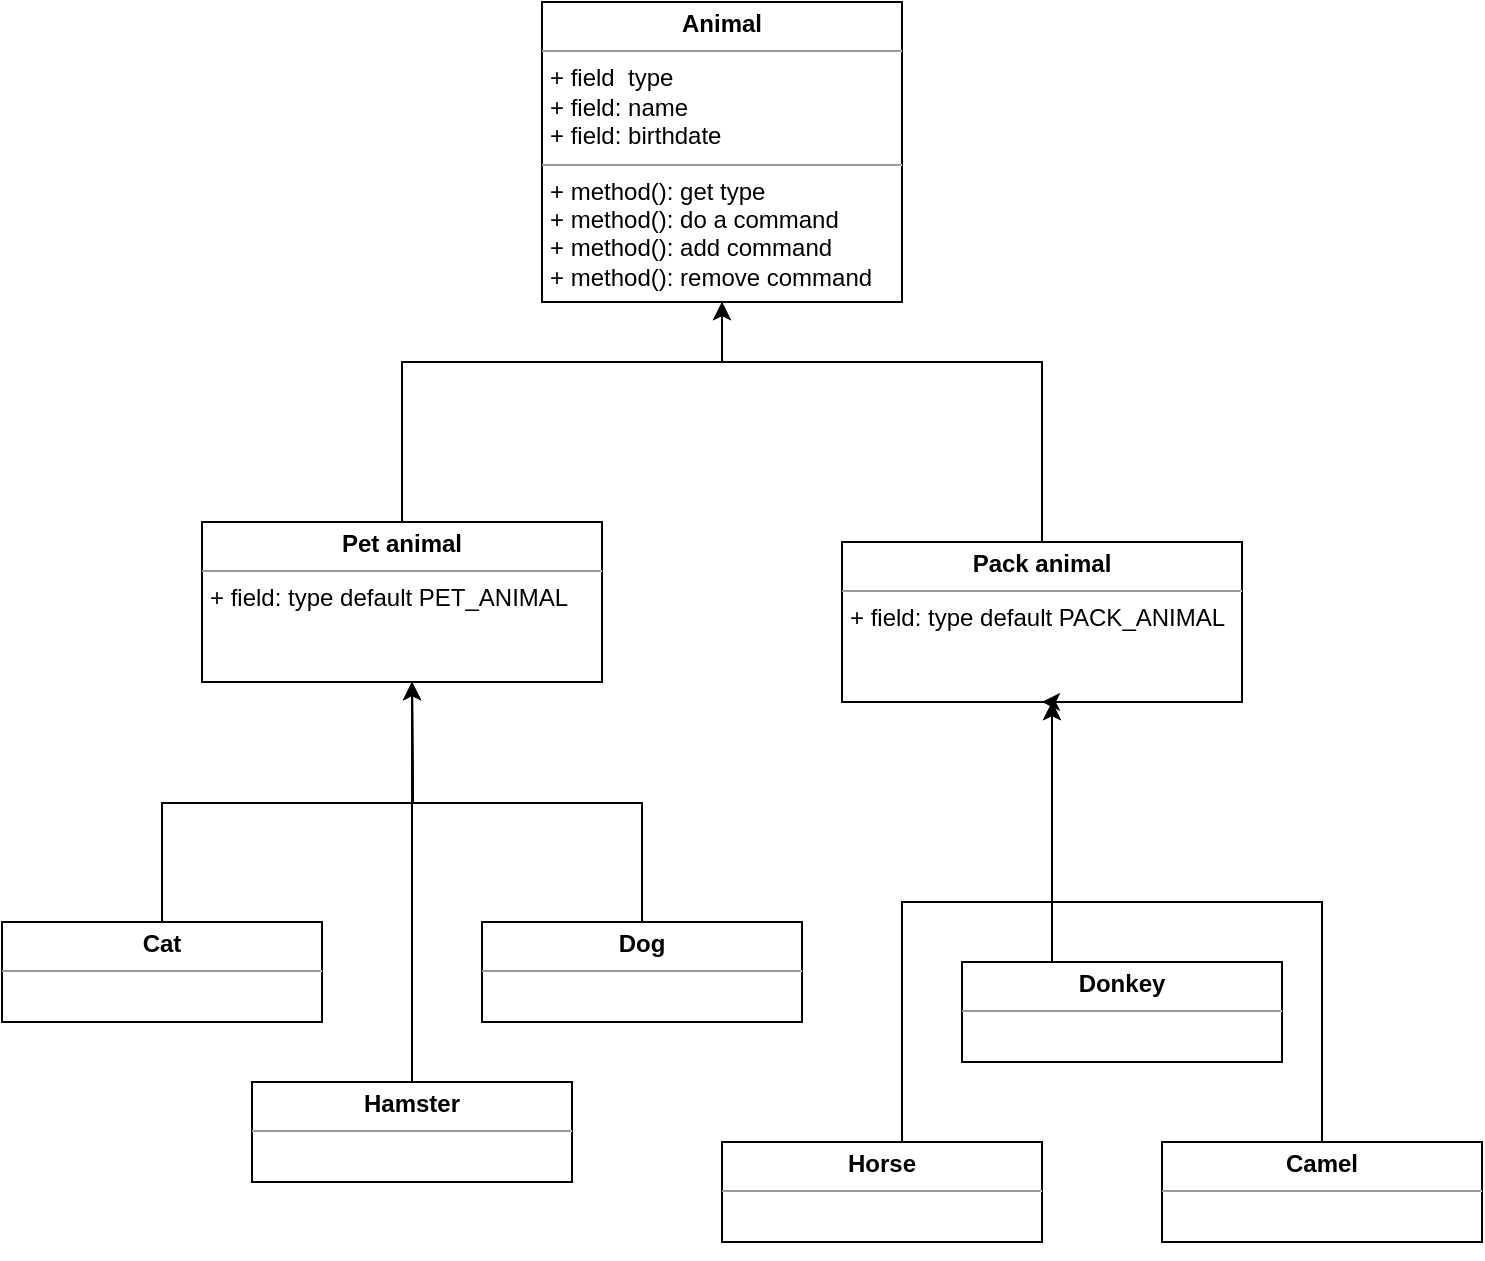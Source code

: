 <mxfile version="23.1.6" type="device">
  <diagram id="C5RBs43oDa-KdzZeNtuy" name="Page-1">
    <mxGraphModel dx="1434" dy="645" grid="1" gridSize="10" guides="1" tooltips="1" connect="1" arrows="1" fold="1" page="1" pageScale="1" pageWidth="827" pageHeight="1169" math="0" shadow="0">
      <root>
        <mxCell id="WIyWlLk6GJQsqaUBKTNV-0" />
        <mxCell id="WIyWlLk6GJQsqaUBKTNV-1" parent="WIyWlLk6GJQsqaUBKTNV-0" />
        <mxCell id="AS3Y_x1ZjfEU9-k8RaCw-20" style="edgeStyle=orthogonalEdgeStyle;rounded=0;orthogonalLoop=1;jettySize=auto;html=1;exitX=0.5;exitY=0;exitDx=0;exitDy=0;" parent="WIyWlLk6GJQsqaUBKTNV-1" target="AS3Y_x1ZjfEU9-k8RaCw-18" edge="1">
          <mxGeometry relative="1" as="geometry">
            <Array as="points">
              <mxPoint x="280" y="200" />
              <mxPoint x="440" y="200" />
            </Array>
            <mxPoint x="285" y="280" as="sourcePoint" />
          </mxGeometry>
        </mxCell>
        <mxCell id="AS3Y_x1ZjfEU9-k8RaCw-19" style="edgeStyle=orthogonalEdgeStyle;rounded=0;orthogonalLoop=1;jettySize=auto;html=1;exitX=0.5;exitY=0;exitDx=0;exitDy=0;" parent="WIyWlLk6GJQsqaUBKTNV-1" source="AS3Y_x1ZjfEU9-k8RaCw-6" target="AS3Y_x1ZjfEU9-k8RaCw-18" edge="1">
          <mxGeometry relative="1" as="geometry">
            <Array as="points">
              <mxPoint x="600" y="200" />
              <mxPoint x="440" y="200" />
            </Array>
          </mxGeometry>
        </mxCell>
        <mxCell id="AS3Y_x1ZjfEU9-k8RaCw-6" value="&lt;p style=&quot;margin:0px;margin-top:4px;text-align:center;&quot;&gt;&lt;b&gt;Pack animal&lt;/b&gt;&lt;/p&gt;&lt;hr size=&quot;1&quot;&gt;&lt;p style=&quot;margin:0px;margin-left:4px;&quot;&gt;+ field: type default PACK_ANIMAL&lt;br&gt;&lt;/p&gt;" style="verticalAlign=top;align=left;overflow=fill;fontSize=12;fontFamily=Helvetica;html=1;whiteSpace=wrap;" parent="WIyWlLk6GJQsqaUBKTNV-1" vertex="1">
          <mxGeometry x="500" y="290" width="200" height="80" as="geometry" />
        </mxCell>
        <mxCell id="AS3Y_x1ZjfEU9-k8RaCw-8" value="&lt;p style=&quot;margin:0px;margin-top:4px;text-align:center;&quot;&gt;&lt;b&gt;Cat&lt;/b&gt;&lt;/p&gt;&lt;hr size=&quot;1&quot;&gt;" style="verticalAlign=top;align=left;overflow=fill;fontSize=12;fontFamily=Helvetica;html=1;whiteSpace=wrap;" parent="WIyWlLk6GJQsqaUBKTNV-1" vertex="1">
          <mxGeometry x="80" y="480" width="160" height="50" as="geometry" />
        </mxCell>
        <mxCell id="AS3Y_x1ZjfEU9-k8RaCw-17" style="edgeStyle=orthogonalEdgeStyle;rounded=0;orthogonalLoop=1;jettySize=auto;html=1;exitX=0.5;exitY=0;exitDx=0;exitDy=0;" parent="WIyWlLk6GJQsqaUBKTNV-1" source="AS3Y_x1ZjfEU9-k8RaCw-9" edge="1">
          <mxGeometry relative="1" as="geometry">
            <mxPoint x="285" y="360" as="targetPoint" />
          </mxGeometry>
        </mxCell>
        <mxCell id="AS3Y_x1ZjfEU9-k8RaCw-9" value="&lt;p style=&quot;margin:0px;margin-top:4px;text-align:center;&quot;&gt;&lt;b&gt;Hamster&lt;/b&gt;&lt;/p&gt;&lt;hr size=&quot;1&quot;&gt;" style="verticalAlign=top;align=left;overflow=fill;fontSize=12;fontFamily=Helvetica;html=1;whiteSpace=wrap;" parent="WIyWlLk6GJQsqaUBKTNV-1" vertex="1">
          <mxGeometry x="205" y="560" width="160" height="50" as="geometry" />
        </mxCell>
        <mxCell id="AS3Y_x1ZjfEU9-k8RaCw-16" style="edgeStyle=orthogonalEdgeStyle;rounded=0;orthogonalLoop=1;jettySize=auto;html=1;exitX=0.5;exitY=0;exitDx=0;exitDy=0;" parent="WIyWlLk6GJQsqaUBKTNV-1" source="AS3Y_x1ZjfEU9-k8RaCw-10" edge="1">
          <mxGeometry relative="1" as="geometry">
            <mxPoint x="285" y="360" as="targetPoint" />
          </mxGeometry>
        </mxCell>
        <mxCell id="AS3Y_x1ZjfEU9-k8RaCw-10" value="&lt;p style=&quot;margin:0px;margin-top:4px;text-align:center;&quot;&gt;&lt;b&gt;Dog&lt;/b&gt;&lt;/p&gt;&lt;hr size=&quot;1&quot;&gt;" style="verticalAlign=top;align=left;overflow=fill;fontSize=12;fontFamily=Helvetica;html=1;whiteSpace=wrap;" parent="WIyWlLk6GJQsqaUBKTNV-1" vertex="1">
          <mxGeometry x="320" y="480" width="160" height="50" as="geometry" />
        </mxCell>
        <mxCell id="AS3Y_x1ZjfEU9-k8RaCw-11" style="edgeStyle=orthogonalEdgeStyle;rounded=0;orthogonalLoop=1;jettySize=auto;html=1;exitX=0.5;exitY=0;exitDx=0;exitDy=0;entryX=0.5;entryY=1;entryDx=0;entryDy=0;" parent="WIyWlLk6GJQsqaUBKTNV-1" source="AS3Y_x1ZjfEU9-k8RaCw-8" edge="1">
          <mxGeometry relative="1" as="geometry">
            <mxPoint x="285" y="360" as="targetPoint" />
          </mxGeometry>
        </mxCell>
        <mxCell id="AS3Y_x1ZjfEU9-k8RaCw-18" value="&lt;p style=&quot;margin:0px;margin-top:4px;text-align:center;&quot;&gt;&lt;b&gt;Animal&lt;/b&gt;&lt;/p&gt;&lt;hr size=&quot;1&quot;&gt;&lt;p style=&quot;margin:0px;margin-left:4px;&quot;&gt;+ field&amp;nbsp; type&lt;br&gt;&lt;/p&gt;&lt;p style=&quot;margin:0px;margin-left:4px;&quot;&gt;+ field: name&lt;/p&gt;&lt;p style=&quot;margin:0px;margin-left:4px;&quot;&gt;+ field: birthdate&lt;/p&gt;&lt;hr size=&quot;1&quot;&gt;&lt;p style=&quot;margin:0px;margin-left:4px;&quot;&gt;+ method(): get type&lt;br&gt;&lt;/p&gt;&lt;p style=&quot;margin:0px;margin-left:4px;&quot;&gt;+ method(): do a command&lt;/p&gt;&lt;p style=&quot;margin:0px;margin-left:4px;&quot;&gt;+ method(): add command&lt;/p&gt;&lt;p style=&quot;margin:0px;margin-left:4px;&quot;&gt;+ method(): remove command&lt;/p&gt;" style="verticalAlign=top;align=left;overflow=fill;fontSize=12;fontFamily=Helvetica;html=1;whiteSpace=wrap;" parent="WIyWlLk6GJQsqaUBKTNV-1" vertex="1">
          <mxGeometry x="350" y="20" width="180" height="150" as="geometry" />
        </mxCell>
        <mxCell id="AS3Y_x1ZjfEU9-k8RaCw-30" style="edgeStyle=orthogonalEdgeStyle;rounded=0;orthogonalLoop=1;jettySize=auto;html=1;exitX=0.5;exitY=0;exitDx=0;exitDy=0;entryX=0.5;entryY=1;entryDx=0;entryDy=0;" parent="WIyWlLk6GJQsqaUBKTNV-1" source="AS3Y_x1ZjfEU9-k8RaCw-24" target="AS3Y_x1ZjfEU9-k8RaCw-6" edge="1">
          <mxGeometry relative="1" as="geometry">
            <Array as="points">
              <mxPoint x="530" y="640" />
              <mxPoint x="530" y="470" />
              <mxPoint x="605" y="470" />
            </Array>
          </mxGeometry>
        </mxCell>
        <mxCell id="AS3Y_x1ZjfEU9-k8RaCw-24" value="&lt;p style=&quot;margin:0px;margin-top:4px;text-align:center;&quot;&gt;&lt;b&gt;Horse&lt;/b&gt;&lt;/p&gt;&lt;hr size=&quot;1&quot;&gt;" style="verticalAlign=top;align=left;overflow=fill;fontSize=12;fontFamily=Helvetica;html=1;whiteSpace=wrap;" parent="WIyWlLk6GJQsqaUBKTNV-1" vertex="1">
          <mxGeometry x="440" y="590" width="160" height="50" as="geometry" />
        </mxCell>
        <mxCell id="AS3Y_x1ZjfEU9-k8RaCw-33" style="edgeStyle=orthogonalEdgeStyle;rounded=0;orthogonalLoop=1;jettySize=auto;html=1;exitX=0.5;exitY=0;exitDx=0;exitDy=0;" parent="WIyWlLk6GJQsqaUBKTNV-1" source="AS3Y_x1ZjfEU9-k8RaCw-26" target="AS3Y_x1ZjfEU9-k8RaCw-6" edge="1">
          <mxGeometry relative="1" as="geometry">
            <Array as="points">
              <mxPoint x="605" y="500" />
            </Array>
          </mxGeometry>
        </mxCell>
        <mxCell id="AS3Y_x1ZjfEU9-k8RaCw-26" value="&lt;p style=&quot;margin:0px;margin-top:4px;text-align:center;&quot;&gt;&lt;b&gt;Donkey&lt;/b&gt;&lt;/p&gt;&lt;hr size=&quot;1&quot;&gt;" style="verticalAlign=top;align=left;overflow=fill;fontSize=12;fontFamily=Helvetica;html=1;whiteSpace=wrap;" parent="WIyWlLk6GJQsqaUBKTNV-1" vertex="1">
          <mxGeometry x="560" y="500" width="160" height="50" as="geometry" />
        </mxCell>
        <mxCell id="AS3Y_x1ZjfEU9-k8RaCw-32" style="edgeStyle=orthogonalEdgeStyle;rounded=0;orthogonalLoop=1;jettySize=auto;html=1;exitX=0.5;exitY=0;exitDx=0;exitDy=0;" parent="WIyWlLk6GJQsqaUBKTNV-1" source="AS3Y_x1ZjfEU9-k8RaCw-28" target="AS3Y_x1ZjfEU9-k8RaCw-6" edge="1">
          <mxGeometry relative="1" as="geometry">
            <Array as="points">
              <mxPoint x="740" y="470" />
              <mxPoint x="605" y="470" />
            </Array>
          </mxGeometry>
        </mxCell>
        <mxCell id="AS3Y_x1ZjfEU9-k8RaCw-28" value="&lt;p style=&quot;margin:0px;margin-top:4px;text-align:center;&quot;&gt;&lt;b&gt;Camel&lt;/b&gt;&lt;/p&gt;&lt;hr size=&quot;1&quot;&gt;" style="verticalAlign=top;align=left;overflow=fill;fontSize=12;fontFamily=Helvetica;html=1;whiteSpace=wrap;" parent="WIyWlLk6GJQsqaUBKTNV-1" vertex="1">
          <mxGeometry x="660" y="590" width="160" height="50" as="geometry" />
        </mxCell>
        <mxCell id="_Be4rkqgcH82fc2RDEpq-0" value="&lt;p style=&quot;margin:0px;margin-top:4px;text-align:center;&quot;&gt;&lt;b&gt;Pet animal&lt;/b&gt;&lt;/p&gt;&lt;hr size=&quot;1&quot;&gt;&lt;p style=&quot;margin:0px;margin-left:4px;&quot;&gt;+ field: type default PET_ANIMAL&lt;br&gt;&lt;/p&gt;" style="verticalAlign=top;align=left;overflow=fill;fontSize=12;fontFamily=Helvetica;html=1;whiteSpace=wrap;" vertex="1" parent="WIyWlLk6GJQsqaUBKTNV-1">
          <mxGeometry x="180" y="280" width="200" height="80" as="geometry" />
        </mxCell>
      </root>
    </mxGraphModel>
  </diagram>
</mxfile>
